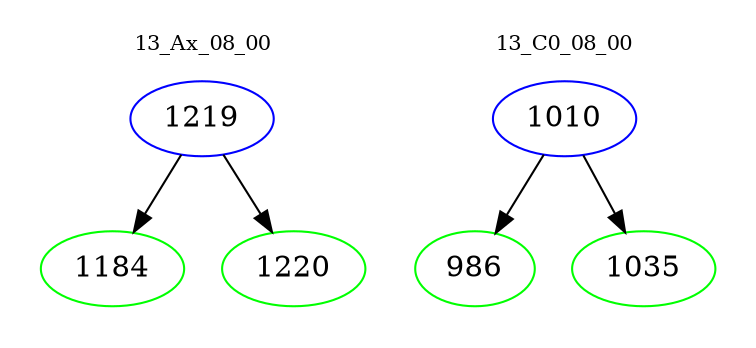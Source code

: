 digraph{
subgraph cluster_0 {
color = white
label = "13_Ax_08_00";
fontsize=10;
T0_1219 [label="1219", color="blue"]
T0_1219 -> T0_1184 [color="black"]
T0_1184 [label="1184", color="green"]
T0_1219 -> T0_1220 [color="black"]
T0_1220 [label="1220", color="green"]
}
subgraph cluster_1 {
color = white
label = "13_C0_08_00";
fontsize=10;
T1_1010 [label="1010", color="blue"]
T1_1010 -> T1_986 [color="black"]
T1_986 [label="986", color="green"]
T1_1010 -> T1_1035 [color="black"]
T1_1035 [label="1035", color="green"]
}
}

